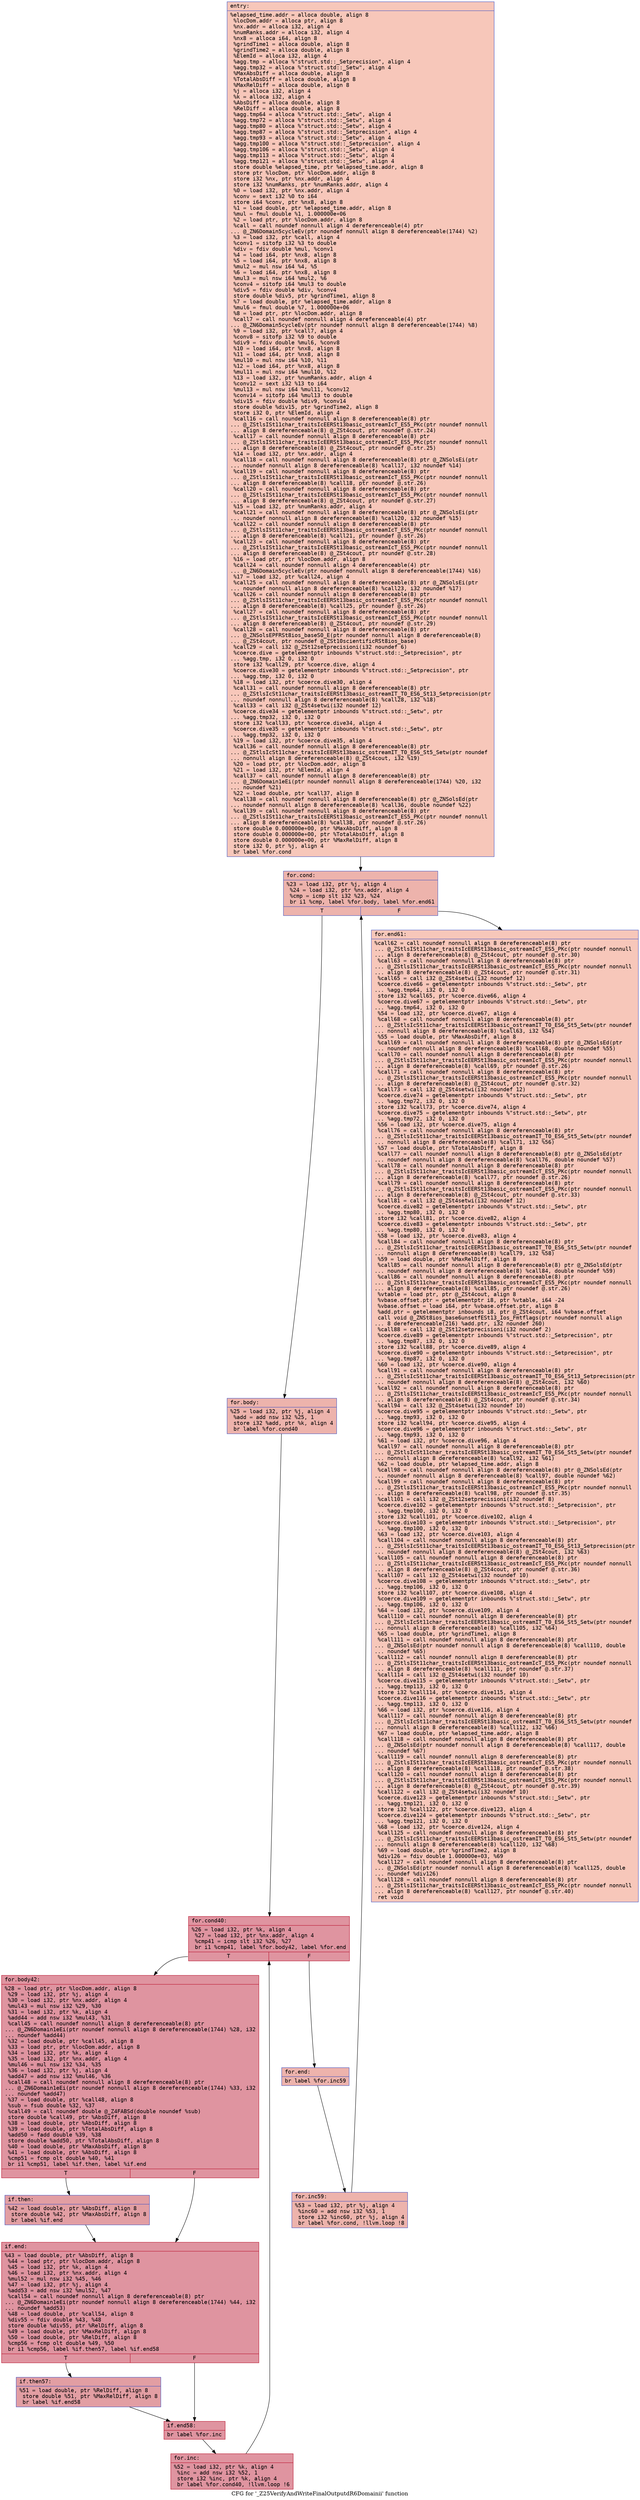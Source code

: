digraph "CFG for '_Z25VerifyAndWriteFinalOutputdR6Domainii' function" {
	label="CFG for '_Z25VerifyAndWriteFinalOutputdR6Domainii' function";

	Node0x55ca701b5770 [shape=record,color="#3d50c3ff", style=filled, fillcolor="#ec7f6370" fontname="Courier",label="{entry:\l|  %elapsed_time.addr = alloca double, align 8\l  %locDom.addr = alloca ptr, align 8\l  %nx.addr = alloca i32, align 4\l  %numRanks.addr = alloca i32, align 4\l  %nx8 = alloca i64, align 8\l  %grindTime1 = alloca double, align 8\l  %grindTime2 = alloca double, align 8\l  %ElemId = alloca i32, align 4\l  %agg.tmp = alloca %\"struct.std::_Setprecision\", align 4\l  %agg.tmp32 = alloca %\"struct.std::_Setw\", align 4\l  %MaxAbsDiff = alloca double, align 8\l  %TotalAbsDiff = alloca double, align 8\l  %MaxRelDiff = alloca double, align 8\l  %j = alloca i32, align 4\l  %k = alloca i32, align 4\l  %AbsDiff = alloca double, align 8\l  %RelDiff = alloca double, align 8\l  %agg.tmp64 = alloca %\"struct.std::_Setw\", align 4\l  %agg.tmp72 = alloca %\"struct.std::_Setw\", align 4\l  %agg.tmp80 = alloca %\"struct.std::_Setw\", align 4\l  %agg.tmp87 = alloca %\"struct.std::_Setprecision\", align 4\l  %agg.tmp93 = alloca %\"struct.std::_Setw\", align 4\l  %agg.tmp100 = alloca %\"struct.std::_Setprecision\", align 4\l  %agg.tmp106 = alloca %\"struct.std::_Setw\", align 4\l  %agg.tmp113 = alloca %\"struct.std::_Setw\", align 4\l  %agg.tmp121 = alloca %\"struct.std::_Setw\", align 4\l  store double %elapsed_time, ptr %elapsed_time.addr, align 8\l  store ptr %locDom, ptr %locDom.addr, align 8\l  store i32 %nx, ptr %nx.addr, align 4\l  store i32 %numRanks, ptr %numRanks.addr, align 4\l  %0 = load i32, ptr %nx.addr, align 4\l  %conv = sext i32 %0 to i64\l  store i64 %conv, ptr %nx8, align 8\l  %1 = load double, ptr %elapsed_time.addr, align 8\l  %mul = fmul double %1, 1.000000e+06\l  %2 = load ptr, ptr %locDom.addr, align 8\l  %call = call noundef nonnull align 4 dereferenceable(4) ptr\l... @_ZN6Domain5cycleEv(ptr noundef nonnull align 8 dereferenceable(1744) %2)\l  %3 = load i32, ptr %call, align 4\l  %conv1 = sitofp i32 %3 to double\l  %div = fdiv double %mul, %conv1\l  %4 = load i64, ptr %nx8, align 8\l  %5 = load i64, ptr %nx8, align 8\l  %mul2 = mul nsw i64 %4, %5\l  %6 = load i64, ptr %nx8, align 8\l  %mul3 = mul nsw i64 %mul2, %6\l  %conv4 = sitofp i64 %mul3 to double\l  %div5 = fdiv double %div, %conv4\l  store double %div5, ptr %grindTime1, align 8\l  %7 = load double, ptr %elapsed_time.addr, align 8\l  %mul6 = fmul double %7, 1.000000e+06\l  %8 = load ptr, ptr %locDom.addr, align 8\l  %call7 = call noundef nonnull align 4 dereferenceable(4) ptr\l... @_ZN6Domain5cycleEv(ptr noundef nonnull align 8 dereferenceable(1744) %8)\l  %9 = load i32, ptr %call7, align 4\l  %conv8 = sitofp i32 %9 to double\l  %div9 = fdiv double %mul6, %conv8\l  %10 = load i64, ptr %nx8, align 8\l  %11 = load i64, ptr %nx8, align 8\l  %mul10 = mul nsw i64 %10, %11\l  %12 = load i64, ptr %nx8, align 8\l  %mul11 = mul nsw i64 %mul10, %12\l  %13 = load i32, ptr %numRanks.addr, align 4\l  %conv12 = sext i32 %13 to i64\l  %mul13 = mul nsw i64 %mul11, %conv12\l  %conv14 = sitofp i64 %mul13 to double\l  %div15 = fdiv double %div9, %conv14\l  store double %div15, ptr %grindTime2, align 8\l  store i32 0, ptr %ElemId, align 4\l  %call16 = call noundef nonnull align 8 dereferenceable(8) ptr\l... @_ZStlsISt11char_traitsIcEERSt13basic_ostreamIcT_ES5_PKc(ptr noundef nonnull\l... align 8 dereferenceable(8) @_ZSt4cout, ptr noundef @.str.24)\l  %call17 = call noundef nonnull align 8 dereferenceable(8) ptr\l... @_ZStlsISt11char_traitsIcEERSt13basic_ostreamIcT_ES5_PKc(ptr noundef nonnull\l... align 8 dereferenceable(8) @_ZSt4cout, ptr noundef @.str.25)\l  %14 = load i32, ptr %nx.addr, align 4\l  %call18 = call noundef nonnull align 8 dereferenceable(8) ptr @_ZNSolsEi(ptr\l... noundef nonnull align 8 dereferenceable(8) %call17, i32 noundef %14)\l  %call19 = call noundef nonnull align 8 dereferenceable(8) ptr\l... @_ZStlsISt11char_traitsIcEERSt13basic_ostreamIcT_ES5_PKc(ptr noundef nonnull\l... align 8 dereferenceable(8) %call18, ptr noundef @.str.26)\l  %call20 = call noundef nonnull align 8 dereferenceable(8) ptr\l... @_ZStlsISt11char_traitsIcEERSt13basic_ostreamIcT_ES5_PKc(ptr noundef nonnull\l... align 8 dereferenceable(8) @_ZSt4cout, ptr noundef @.str.27)\l  %15 = load i32, ptr %numRanks.addr, align 4\l  %call21 = call noundef nonnull align 8 dereferenceable(8) ptr @_ZNSolsEi(ptr\l... noundef nonnull align 8 dereferenceable(8) %call20, i32 noundef %15)\l  %call22 = call noundef nonnull align 8 dereferenceable(8) ptr\l... @_ZStlsISt11char_traitsIcEERSt13basic_ostreamIcT_ES5_PKc(ptr noundef nonnull\l... align 8 dereferenceable(8) %call21, ptr noundef @.str.26)\l  %call23 = call noundef nonnull align 8 dereferenceable(8) ptr\l... @_ZStlsISt11char_traitsIcEERSt13basic_ostreamIcT_ES5_PKc(ptr noundef nonnull\l... align 8 dereferenceable(8) @_ZSt4cout, ptr noundef @.str.28)\l  %16 = load ptr, ptr %locDom.addr, align 8\l  %call24 = call noundef nonnull align 4 dereferenceable(4) ptr\l... @_ZN6Domain5cycleEv(ptr noundef nonnull align 8 dereferenceable(1744) %16)\l  %17 = load i32, ptr %call24, align 4\l  %call25 = call noundef nonnull align 8 dereferenceable(8) ptr @_ZNSolsEi(ptr\l... noundef nonnull align 8 dereferenceable(8) %call23, i32 noundef %17)\l  %call26 = call noundef nonnull align 8 dereferenceable(8) ptr\l... @_ZStlsISt11char_traitsIcEERSt13basic_ostreamIcT_ES5_PKc(ptr noundef nonnull\l... align 8 dereferenceable(8) %call25, ptr noundef @.str.26)\l  %call27 = call noundef nonnull align 8 dereferenceable(8) ptr\l... @_ZStlsISt11char_traitsIcEERSt13basic_ostreamIcT_ES5_PKc(ptr noundef nonnull\l... align 8 dereferenceable(8) @_ZSt4cout, ptr noundef @.str.29)\l  %call28 = call noundef nonnull align 8 dereferenceable(8) ptr\l... @_ZNSolsEPFRSt8ios_baseS0_E(ptr noundef nonnull align 8 dereferenceable(8)\l... @_ZSt4cout, ptr noundef @_ZSt10scientificRSt8ios_base)\l  %call29 = call i32 @_ZSt12setprecisioni(i32 noundef 6)\l  %coerce.dive = getelementptr inbounds %\"struct.std::_Setprecision\", ptr\l... %agg.tmp, i32 0, i32 0\l  store i32 %call29, ptr %coerce.dive, align 4\l  %coerce.dive30 = getelementptr inbounds %\"struct.std::_Setprecision\", ptr\l... %agg.tmp, i32 0, i32 0\l  %18 = load i32, ptr %coerce.dive30, align 4\l  %call31 = call noundef nonnull align 8 dereferenceable(8) ptr\l... @_ZStlsIcSt11char_traitsIcEERSt13basic_ostreamIT_T0_ES6_St13_Setprecision(ptr\l... noundef nonnull align 8 dereferenceable(8) %call28, i32 %18)\l  %call33 = call i32 @_ZSt4setwi(i32 noundef 12)\l  %coerce.dive34 = getelementptr inbounds %\"struct.std::_Setw\", ptr\l... %agg.tmp32, i32 0, i32 0\l  store i32 %call33, ptr %coerce.dive34, align 4\l  %coerce.dive35 = getelementptr inbounds %\"struct.std::_Setw\", ptr\l... %agg.tmp32, i32 0, i32 0\l  %19 = load i32, ptr %coerce.dive35, align 4\l  %call36 = call noundef nonnull align 8 dereferenceable(8) ptr\l... @_ZStlsIcSt11char_traitsIcEERSt13basic_ostreamIT_T0_ES6_St5_Setw(ptr noundef\l... nonnull align 8 dereferenceable(8) @_ZSt4cout, i32 %19)\l  %20 = load ptr, ptr %locDom.addr, align 8\l  %21 = load i32, ptr %ElemId, align 4\l  %call37 = call noundef nonnull align 8 dereferenceable(8) ptr\l... @_ZN6Domain1eEi(ptr noundef nonnull align 8 dereferenceable(1744) %20, i32\l... noundef %21)\l  %22 = load double, ptr %call37, align 8\l  %call38 = call noundef nonnull align 8 dereferenceable(8) ptr @_ZNSolsEd(ptr\l... noundef nonnull align 8 dereferenceable(8) %call36, double noundef %22)\l  %call39 = call noundef nonnull align 8 dereferenceable(8) ptr\l... @_ZStlsISt11char_traitsIcEERSt13basic_ostreamIcT_ES5_PKc(ptr noundef nonnull\l... align 8 dereferenceable(8) %call38, ptr noundef @.str.26)\l  store double 0.000000e+00, ptr %MaxAbsDiff, align 8\l  store double 0.000000e+00, ptr %TotalAbsDiff, align 8\l  store double 0.000000e+00, ptr %MaxRelDiff, align 8\l  store i32 0, ptr %j, align 4\l  br label %for.cond\l}"];
	Node0x55ca701b5770 -> Node0x55ca701bc330[tooltip="entry -> for.cond\nProbability 100.00%" ];
	Node0x55ca701bc330 [shape=record,color="#3d50c3ff", style=filled, fillcolor="#d6524470" fontname="Courier",label="{for.cond:\l|  %23 = load i32, ptr %j, align 4\l  %24 = load i32, ptr %nx.addr, align 4\l  %cmp = icmp slt i32 %23, %24\l  br i1 %cmp, label %for.body, label %for.end61\l|{<s0>T|<s1>F}}"];
	Node0x55ca701bc330:s0 -> Node0x55ca701aa110[tooltip="for.cond -> for.body\nProbability 96.88%" ];
	Node0x55ca701bc330:s1 -> Node0x55ca701aa160[tooltip="for.cond -> for.end61\nProbability 3.12%" ];
	Node0x55ca701aa110 [shape=record,color="#3d50c3ff", style=filled, fillcolor="#d6524470" fontname="Courier",label="{for.body:\l|  %25 = load i32, ptr %j, align 4\l  %add = add nsw i32 %25, 1\l  store i32 %add, ptr %k, align 4\l  br label %for.cond40\l}"];
	Node0x55ca701aa110 -> Node0x55ca701aa4c0[tooltip="for.body -> for.cond40\nProbability 100.00%" ];
	Node0x55ca701aa4c0 [shape=record,color="#b70d28ff", style=filled, fillcolor="#b70d2870" fontname="Courier",label="{for.cond40:\l|  %26 = load i32, ptr %k, align 4\l  %27 = load i32, ptr %nx.addr, align 4\l  %cmp41 = icmp slt i32 %26, %27\l  br i1 %cmp41, label %for.body42, label %for.end\l|{<s0>T|<s1>F}}"];
	Node0x55ca701aa4c0:s0 -> Node0x55ca701aa760[tooltip="for.cond40 -> for.body42\nProbability 96.88%" ];
	Node0x55ca701aa4c0:s1 -> Node0x55ca701aa7e0[tooltip="for.cond40 -> for.end\nProbability 3.12%" ];
	Node0x55ca701aa760 [shape=record,color="#b70d28ff", style=filled, fillcolor="#b70d2870" fontname="Courier",label="{for.body42:\l|  %28 = load ptr, ptr %locDom.addr, align 8\l  %29 = load i32, ptr %j, align 4\l  %30 = load i32, ptr %nx.addr, align 4\l  %mul43 = mul nsw i32 %29, %30\l  %31 = load i32, ptr %k, align 4\l  %add44 = add nsw i32 %mul43, %31\l  %call45 = call noundef nonnull align 8 dereferenceable(8) ptr\l... @_ZN6Domain1eEi(ptr noundef nonnull align 8 dereferenceable(1744) %28, i32\l... noundef %add44)\l  %32 = load double, ptr %call45, align 8\l  %33 = load ptr, ptr %locDom.addr, align 8\l  %34 = load i32, ptr %k, align 4\l  %35 = load i32, ptr %nx.addr, align 4\l  %mul46 = mul nsw i32 %34, %35\l  %36 = load i32, ptr %j, align 4\l  %add47 = add nsw i32 %mul46, %36\l  %call48 = call noundef nonnull align 8 dereferenceable(8) ptr\l... @_ZN6Domain1eEi(ptr noundef nonnull align 8 dereferenceable(1744) %33, i32\l... noundef %add47)\l  %37 = load double, ptr %call48, align 8\l  %sub = fsub double %32, %37\l  %call49 = call noundef double @_Z4FABSd(double noundef %sub)\l  store double %call49, ptr %AbsDiff, align 8\l  %38 = load double, ptr %AbsDiff, align 8\l  %39 = load double, ptr %TotalAbsDiff, align 8\l  %add50 = fadd double %39, %38\l  store double %add50, ptr %TotalAbsDiff, align 8\l  %40 = load double, ptr %MaxAbsDiff, align 8\l  %41 = load double, ptr %AbsDiff, align 8\l  %cmp51 = fcmp olt double %40, %41\l  br i1 %cmp51, label %if.then, label %if.end\l|{<s0>T|<s1>F}}"];
	Node0x55ca701aa760:s0 -> Node0x55ca701aba60[tooltip="for.body42 -> if.then\nProbability 50.00%" ];
	Node0x55ca701aa760:s1 -> Node0x55ca701abb30[tooltip="for.body42 -> if.end\nProbability 50.00%" ];
	Node0x55ca701aba60 [shape=record,color="#3d50c3ff", style=filled, fillcolor="#be242e70" fontname="Courier",label="{if.then:\l|  %42 = load double, ptr %AbsDiff, align 8\l  store double %42, ptr %MaxAbsDiff, align 8\l  br label %if.end\l}"];
	Node0x55ca701aba60 -> Node0x55ca701abb30[tooltip="if.then -> if.end\nProbability 100.00%" ];
	Node0x55ca701abb30 [shape=record,color="#b70d28ff", style=filled, fillcolor="#b70d2870" fontname="Courier",label="{if.end:\l|  %43 = load double, ptr %AbsDiff, align 8\l  %44 = load ptr, ptr %locDom.addr, align 8\l  %45 = load i32, ptr %k, align 4\l  %46 = load i32, ptr %nx.addr, align 4\l  %mul52 = mul nsw i32 %45, %46\l  %47 = load i32, ptr %j, align 4\l  %add53 = add nsw i32 %mul52, %47\l  %call54 = call noundef nonnull align 8 dereferenceable(8) ptr\l... @_ZN6Domain1eEi(ptr noundef nonnull align 8 dereferenceable(1744) %44, i32\l... noundef %add53)\l  %48 = load double, ptr %call54, align 8\l  %div55 = fdiv double %43, %48\l  store double %div55, ptr %RelDiff, align 8\l  %49 = load double, ptr %MaxRelDiff, align 8\l  %50 = load double, ptr %RelDiff, align 8\l  %cmp56 = fcmp olt double %49, %50\l  br i1 %cmp56, label %if.then57, label %if.end58\l|{<s0>T|<s1>F}}"];
	Node0x55ca701abb30:s0 -> Node0x55ca701b91e0[tooltip="if.end -> if.then57\nProbability 50.00%" ];
	Node0x55ca701abb30:s1 -> Node0x55ca701b9260[tooltip="if.end -> if.end58\nProbability 50.00%" ];
	Node0x55ca701b91e0 [shape=record,color="#3d50c3ff", style=filled, fillcolor="#be242e70" fontname="Courier",label="{if.then57:\l|  %51 = load double, ptr %RelDiff, align 8\l  store double %51, ptr %MaxRelDiff, align 8\l  br label %if.end58\l}"];
	Node0x55ca701b91e0 -> Node0x55ca701b9260[tooltip="if.then57 -> if.end58\nProbability 100.00%" ];
	Node0x55ca701b9260 [shape=record,color="#b70d28ff", style=filled, fillcolor="#b70d2870" fontname="Courier",label="{if.end58:\l|  br label %for.inc\l}"];
	Node0x55ca701b9260 -> Node0x55ca701c1d30[tooltip="if.end58 -> for.inc\nProbability 100.00%" ];
	Node0x55ca701c1d30 [shape=record,color="#b70d28ff", style=filled, fillcolor="#b70d2870" fontname="Courier",label="{for.inc:\l|  %52 = load i32, ptr %k, align 4\l  %inc = add nsw i32 %52, 1\l  store i32 %inc, ptr %k, align 4\l  br label %for.cond40, !llvm.loop !6\l}"];
	Node0x55ca701c1d30 -> Node0x55ca701aa4c0[tooltip="for.inc -> for.cond40\nProbability 100.00%" ];
	Node0x55ca701aa7e0 [shape=record,color="#3d50c3ff", style=filled, fillcolor="#d6524470" fontname="Courier",label="{for.end:\l|  br label %for.inc59\l}"];
	Node0x55ca701aa7e0 -> Node0x55ca701c21a0[tooltip="for.end -> for.inc59\nProbability 100.00%" ];
	Node0x55ca701c21a0 [shape=record,color="#3d50c3ff", style=filled, fillcolor="#d6524470" fontname="Courier",label="{for.inc59:\l|  %53 = load i32, ptr %j, align 4\l  %inc60 = add nsw i32 %53, 1\l  store i32 %inc60, ptr %j, align 4\l  br label %for.cond, !llvm.loop !8\l}"];
	Node0x55ca701c21a0 -> Node0x55ca701bc330[tooltip="for.inc59 -> for.cond\nProbability 100.00%" ];
	Node0x55ca701aa160 [shape=record,color="#3d50c3ff", style=filled, fillcolor="#ec7f6370" fontname="Courier",label="{for.end61:\l|  %call62 = call noundef nonnull align 8 dereferenceable(8) ptr\l... @_ZStlsISt11char_traitsIcEERSt13basic_ostreamIcT_ES5_PKc(ptr noundef nonnull\l... align 8 dereferenceable(8) @_ZSt4cout, ptr noundef @.str.30)\l  %call63 = call noundef nonnull align 8 dereferenceable(8) ptr\l... @_ZStlsISt11char_traitsIcEERSt13basic_ostreamIcT_ES5_PKc(ptr noundef nonnull\l... align 8 dereferenceable(8) @_ZSt4cout, ptr noundef @.str.31)\l  %call65 = call i32 @_ZSt4setwi(i32 noundef 12)\l  %coerce.dive66 = getelementptr inbounds %\"struct.std::_Setw\", ptr\l... %agg.tmp64, i32 0, i32 0\l  store i32 %call65, ptr %coerce.dive66, align 4\l  %coerce.dive67 = getelementptr inbounds %\"struct.std::_Setw\", ptr\l... %agg.tmp64, i32 0, i32 0\l  %54 = load i32, ptr %coerce.dive67, align 4\l  %call68 = call noundef nonnull align 8 dereferenceable(8) ptr\l... @_ZStlsIcSt11char_traitsIcEERSt13basic_ostreamIT_T0_ES6_St5_Setw(ptr noundef\l... nonnull align 8 dereferenceable(8) %call63, i32 %54)\l  %55 = load double, ptr %MaxAbsDiff, align 8\l  %call69 = call noundef nonnull align 8 dereferenceable(8) ptr @_ZNSolsEd(ptr\l... noundef nonnull align 8 dereferenceable(8) %call68, double noundef %55)\l  %call70 = call noundef nonnull align 8 dereferenceable(8) ptr\l... @_ZStlsISt11char_traitsIcEERSt13basic_ostreamIcT_ES5_PKc(ptr noundef nonnull\l... align 8 dereferenceable(8) %call69, ptr noundef @.str.26)\l  %call71 = call noundef nonnull align 8 dereferenceable(8) ptr\l... @_ZStlsISt11char_traitsIcEERSt13basic_ostreamIcT_ES5_PKc(ptr noundef nonnull\l... align 8 dereferenceable(8) @_ZSt4cout, ptr noundef @.str.32)\l  %call73 = call i32 @_ZSt4setwi(i32 noundef 12)\l  %coerce.dive74 = getelementptr inbounds %\"struct.std::_Setw\", ptr\l... %agg.tmp72, i32 0, i32 0\l  store i32 %call73, ptr %coerce.dive74, align 4\l  %coerce.dive75 = getelementptr inbounds %\"struct.std::_Setw\", ptr\l... %agg.tmp72, i32 0, i32 0\l  %56 = load i32, ptr %coerce.dive75, align 4\l  %call76 = call noundef nonnull align 8 dereferenceable(8) ptr\l... @_ZStlsIcSt11char_traitsIcEERSt13basic_ostreamIT_T0_ES6_St5_Setw(ptr noundef\l... nonnull align 8 dereferenceable(8) %call71, i32 %56)\l  %57 = load double, ptr %TotalAbsDiff, align 8\l  %call77 = call noundef nonnull align 8 dereferenceable(8) ptr @_ZNSolsEd(ptr\l... noundef nonnull align 8 dereferenceable(8) %call76, double noundef %57)\l  %call78 = call noundef nonnull align 8 dereferenceable(8) ptr\l... @_ZStlsISt11char_traitsIcEERSt13basic_ostreamIcT_ES5_PKc(ptr noundef nonnull\l... align 8 dereferenceable(8) %call77, ptr noundef @.str.26)\l  %call79 = call noundef nonnull align 8 dereferenceable(8) ptr\l... @_ZStlsISt11char_traitsIcEERSt13basic_ostreamIcT_ES5_PKc(ptr noundef nonnull\l... align 8 dereferenceable(8) @_ZSt4cout, ptr noundef @.str.33)\l  %call81 = call i32 @_ZSt4setwi(i32 noundef 12)\l  %coerce.dive82 = getelementptr inbounds %\"struct.std::_Setw\", ptr\l... %agg.tmp80, i32 0, i32 0\l  store i32 %call81, ptr %coerce.dive82, align 4\l  %coerce.dive83 = getelementptr inbounds %\"struct.std::_Setw\", ptr\l... %agg.tmp80, i32 0, i32 0\l  %58 = load i32, ptr %coerce.dive83, align 4\l  %call84 = call noundef nonnull align 8 dereferenceable(8) ptr\l... @_ZStlsIcSt11char_traitsIcEERSt13basic_ostreamIT_T0_ES6_St5_Setw(ptr noundef\l... nonnull align 8 dereferenceable(8) %call79, i32 %58)\l  %59 = load double, ptr %MaxRelDiff, align 8\l  %call85 = call noundef nonnull align 8 dereferenceable(8) ptr @_ZNSolsEd(ptr\l... noundef nonnull align 8 dereferenceable(8) %call84, double noundef %59)\l  %call86 = call noundef nonnull align 8 dereferenceable(8) ptr\l... @_ZStlsISt11char_traitsIcEERSt13basic_ostreamIcT_ES5_PKc(ptr noundef nonnull\l... align 8 dereferenceable(8) %call85, ptr noundef @.str.26)\l  %vtable = load ptr, ptr @_ZSt4cout, align 8\l  %vbase.offset.ptr = getelementptr i8, ptr %vtable, i64 -24\l  %vbase.offset = load i64, ptr %vbase.offset.ptr, align 8\l  %add.ptr = getelementptr inbounds i8, ptr @_ZSt4cout, i64 %vbase.offset\l  call void @_ZNSt8ios_base6unsetfESt13_Ios_Fmtflags(ptr noundef nonnull align\l... 8 dereferenceable(216) %add.ptr, i32 noundef 260)\l  %call88 = call i32 @_ZSt12setprecisioni(i32 noundef 2)\l  %coerce.dive89 = getelementptr inbounds %\"struct.std::_Setprecision\", ptr\l... %agg.tmp87, i32 0, i32 0\l  store i32 %call88, ptr %coerce.dive89, align 4\l  %coerce.dive90 = getelementptr inbounds %\"struct.std::_Setprecision\", ptr\l... %agg.tmp87, i32 0, i32 0\l  %60 = load i32, ptr %coerce.dive90, align 4\l  %call91 = call noundef nonnull align 8 dereferenceable(8) ptr\l... @_ZStlsIcSt11char_traitsIcEERSt13basic_ostreamIT_T0_ES6_St13_Setprecision(ptr\l... noundef nonnull align 8 dereferenceable(8) @_ZSt4cout, i32 %60)\l  %call92 = call noundef nonnull align 8 dereferenceable(8) ptr\l... @_ZStlsISt11char_traitsIcEERSt13basic_ostreamIcT_ES5_PKc(ptr noundef nonnull\l... align 8 dereferenceable(8) @_ZSt4cout, ptr noundef @.str.34)\l  %call94 = call i32 @_ZSt4setwi(i32 noundef 10)\l  %coerce.dive95 = getelementptr inbounds %\"struct.std::_Setw\", ptr\l... %agg.tmp93, i32 0, i32 0\l  store i32 %call94, ptr %coerce.dive95, align 4\l  %coerce.dive96 = getelementptr inbounds %\"struct.std::_Setw\", ptr\l... %agg.tmp93, i32 0, i32 0\l  %61 = load i32, ptr %coerce.dive96, align 4\l  %call97 = call noundef nonnull align 8 dereferenceable(8) ptr\l... @_ZStlsIcSt11char_traitsIcEERSt13basic_ostreamIT_T0_ES6_St5_Setw(ptr noundef\l... nonnull align 8 dereferenceable(8) %call92, i32 %61)\l  %62 = load double, ptr %elapsed_time.addr, align 8\l  %call98 = call noundef nonnull align 8 dereferenceable(8) ptr @_ZNSolsEd(ptr\l... noundef nonnull align 8 dereferenceable(8) %call97, double noundef %62)\l  %call99 = call noundef nonnull align 8 dereferenceable(8) ptr\l... @_ZStlsISt11char_traitsIcEERSt13basic_ostreamIcT_ES5_PKc(ptr noundef nonnull\l... align 8 dereferenceable(8) %call98, ptr noundef @.str.35)\l  %call101 = call i32 @_ZSt12setprecisioni(i32 noundef 8)\l  %coerce.dive102 = getelementptr inbounds %\"struct.std::_Setprecision\", ptr\l... %agg.tmp100, i32 0, i32 0\l  store i32 %call101, ptr %coerce.dive102, align 4\l  %coerce.dive103 = getelementptr inbounds %\"struct.std::_Setprecision\", ptr\l... %agg.tmp100, i32 0, i32 0\l  %63 = load i32, ptr %coerce.dive103, align 4\l  %call104 = call noundef nonnull align 8 dereferenceable(8) ptr\l... @_ZStlsIcSt11char_traitsIcEERSt13basic_ostreamIT_T0_ES6_St13_Setprecision(ptr\l... noundef nonnull align 8 dereferenceable(8) @_ZSt4cout, i32 %63)\l  %call105 = call noundef nonnull align 8 dereferenceable(8) ptr\l... @_ZStlsISt11char_traitsIcEERSt13basic_ostreamIcT_ES5_PKc(ptr noundef nonnull\l... align 8 dereferenceable(8) @_ZSt4cout, ptr noundef @.str.36)\l  %call107 = call i32 @_ZSt4setwi(i32 noundef 10)\l  %coerce.dive108 = getelementptr inbounds %\"struct.std::_Setw\", ptr\l... %agg.tmp106, i32 0, i32 0\l  store i32 %call107, ptr %coerce.dive108, align 4\l  %coerce.dive109 = getelementptr inbounds %\"struct.std::_Setw\", ptr\l... %agg.tmp106, i32 0, i32 0\l  %64 = load i32, ptr %coerce.dive109, align 4\l  %call110 = call noundef nonnull align 8 dereferenceable(8) ptr\l... @_ZStlsIcSt11char_traitsIcEERSt13basic_ostreamIT_T0_ES6_St5_Setw(ptr noundef\l... nonnull align 8 dereferenceable(8) %call105, i32 %64)\l  %65 = load double, ptr %grindTime1, align 8\l  %call111 = call noundef nonnull align 8 dereferenceable(8) ptr\l... @_ZNSolsEd(ptr noundef nonnull align 8 dereferenceable(8) %call110, double\l... noundef %65)\l  %call112 = call noundef nonnull align 8 dereferenceable(8) ptr\l... @_ZStlsISt11char_traitsIcEERSt13basic_ostreamIcT_ES5_PKc(ptr noundef nonnull\l... align 8 dereferenceable(8) %call111, ptr noundef @.str.37)\l  %call114 = call i32 @_ZSt4setwi(i32 noundef 10)\l  %coerce.dive115 = getelementptr inbounds %\"struct.std::_Setw\", ptr\l... %agg.tmp113, i32 0, i32 0\l  store i32 %call114, ptr %coerce.dive115, align 4\l  %coerce.dive116 = getelementptr inbounds %\"struct.std::_Setw\", ptr\l... %agg.tmp113, i32 0, i32 0\l  %66 = load i32, ptr %coerce.dive116, align 4\l  %call117 = call noundef nonnull align 8 dereferenceable(8) ptr\l... @_ZStlsIcSt11char_traitsIcEERSt13basic_ostreamIT_T0_ES6_St5_Setw(ptr noundef\l... nonnull align 8 dereferenceable(8) %call112, i32 %66)\l  %67 = load double, ptr %elapsed_time.addr, align 8\l  %call118 = call noundef nonnull align 8 dereferenceable(8) ptr\l... @_ZNSolsEd(ptr noundef nonnull align 8 dereferenceable(8) %call117, double\l... noundef %67)\l  %call119 = call noundef nonnull align 8 dereferenceable(8) ptr\l... @_ZStlsISt11char_traitsIcEERSt13basic_ostreamIcT_ES5_PKc(ptr noundef nonnull\l... align 8 dereferenceable(8) %call118, ptr noundef @.str.38)\l  %call120 = call noundef nonnull align 8 dereferenceable(8) ptr\l... @_ZStlsISt11char_traitsIcEERSt13basic_ostreamIcT_ES5_PKc(ptr noundef nonnull\l... align 8 dereferenceable(8) @_ZSt4cout, ptr noundef @.str.39)\l  %call122 = call i32 @_ZSt4setwi(i32 noundef 10)\l  %coerce.dive123 = getelementptr inbounds %\"struct.std::_Setw\", ptr\l... %agg.tmp121, i32 0, i32 0\l  store i32 %call122, ptr %coerce.dive123, align 4\l  %coerce.dive124 = getelementptr inbounds %\"struct.std::_Setw\", ptr\l... %agg.tmp121, i32 0, i32 0\l  %68 = load i32, ptr %coerce.dive124, align 4\l  %call125 = call noundef nonnull align 8 dereferenceable(8) ptr\l... @_ZStlsIcSt11char_traitsIcEERSt13basic_ostreamIT_T0_ES6_St5_Setw(ptr noundef\l... nonnull align 8 dereferenceable(8) %call120, i32 %68)\l  %69 = load double, ptr %grindTime2, align 8\l  %div126 = fdiv double 1.000000e+03, %69\l  %call127 = call noundef nonnull align 8 dereferenceable(8) ptr\l... @_ZNSolsEd(ptr noundef nonnull align 8 dereferenceable(8) %call125, double\l... noundef %div126)\l  %call128 = call noundef nonnull align 8 dereferenceable(8) ptr\l... @_ZStlsISt11char_traitsIcEERSt13basic_ostreamIcT_ES5_PKc(ptr noundef nonnull\l... align 8 dereferenceable(8) %call127, ptr noundef @.str.40)\l  ret void\l}"];
}
